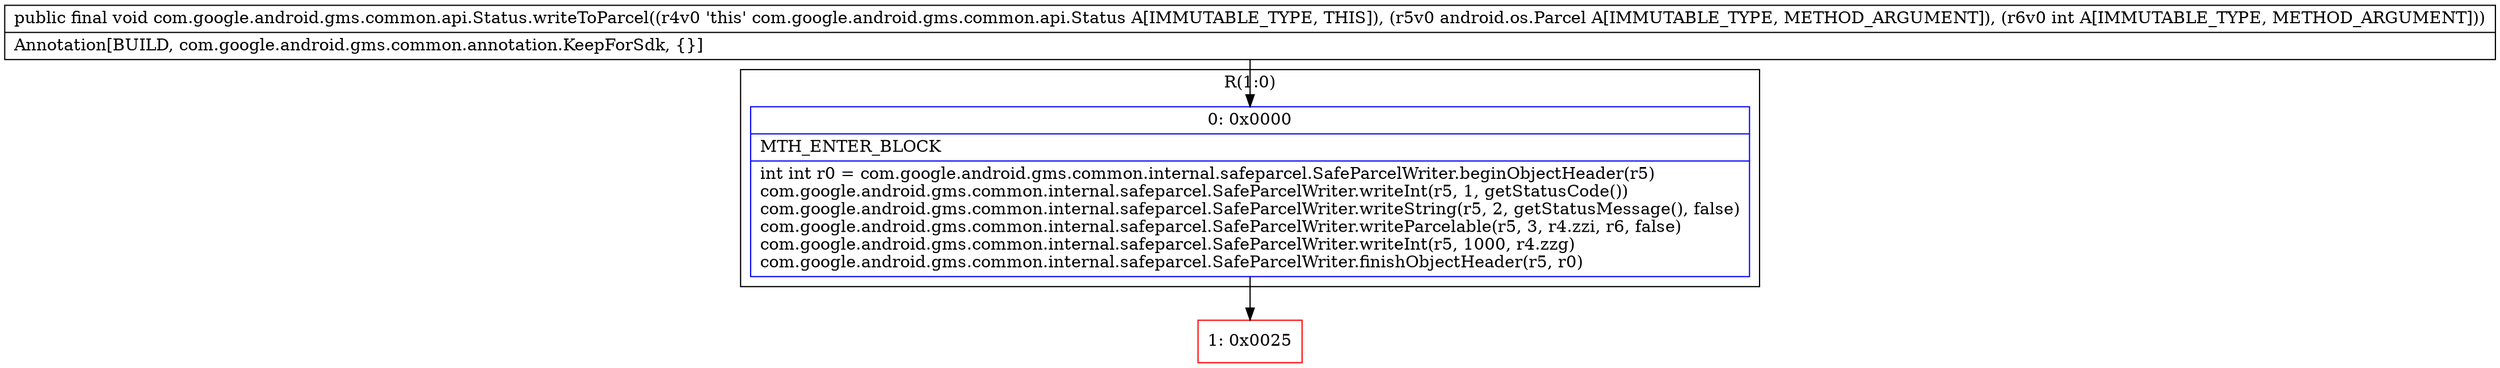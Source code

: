 digraph "CFG forcom.google.android.gms.common.api.Status.writeToParcel(Landroid\/os\/Parcel;I)V" {
subgraph cluster_Region_874197176 {
label = "R(1:0)";
node [shape=record,color=blue];
Node_0 [shape=record,label="{0\:\ 0x0000|MTH_ENTER_BLOCK\l|int int r0 = com.google.android.gms.common.internal.safeparcel.SafeParcelWriter.beginObjectHeader(r5)\lcom.google.android.gms.common.internal.safeparcel.SafeParcelWriter.writeInt(r5, 1, getStatusCode())\lcom.google.android.gms.common.internal.safeparcel.SafeParcelWriter.writeString(r5, 2, getStatusMessage(), false)\lcom.google.android.gms.common.internal.safeparcel.SafeParcelWriter.writeParcelable(r5, 3, r4.zzi, r6, false)\lcom.google.android.gms.common.internal.safeparcel.SafeParcelWriter.writeInt(r5, 1000, r4.zzg)\lcom.google.android.gms.common.internal.safeparcel.SafeParcelWriter.finishObjectHeader(r5, r0)\l}"];
}
Node_1 [shape=record,color=red,label="{1\:\ 0x0025}"];
MethodNode[shape=record,label="{public final void com.google.android.gms.common.api.Status.writeToParcel((r4v0 'this' com.google.android.gms.common.api.Status A[IMMUTABLE_TYPE, THIS]), (r5v0 android.os.Parcel A[IMMUTABLE_TYPE, METHOD_ARGUMENT]), (r6v0 int A[IMMUTABLE_TYPE, METHOD_ARGUMENT]))  | Annotation[BUILD, com.google.android.gms.common.annotation.KeepForSdk, \{\}]\l}"];
MethodNode -> Node_0;
Node_0 -> Node_1;
}

